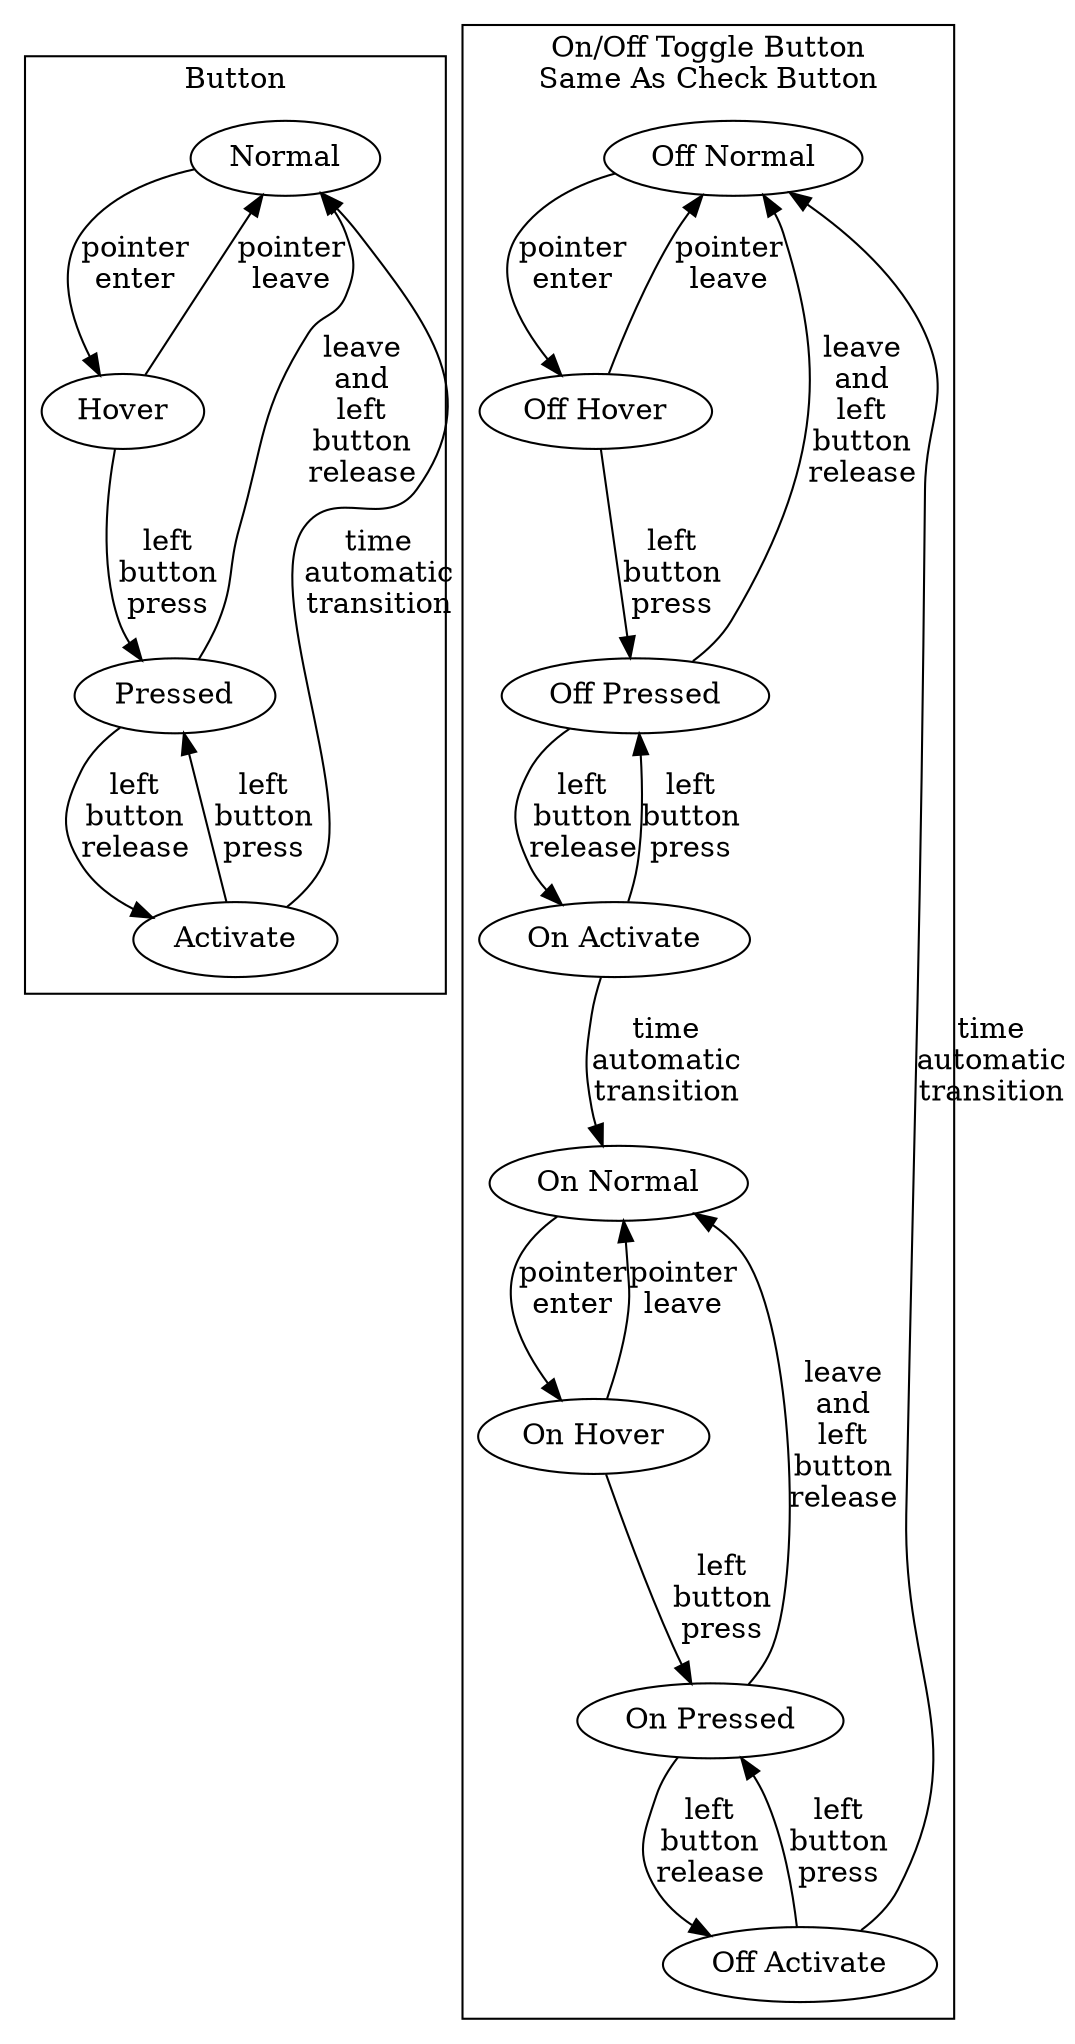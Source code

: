 // Run in a bash shell:
//
//  %  display buttonState.dot
//
// The program "display" is from the graphviz software package.
//
// One could imagine a button with more (or less) states than this.
// We just chose to have these states for the libpanels button and
// libpanels toggle button.

digraph Button {

   subgraph cluster_button {
        Normal -> Hover [ label="pointer\nenter" ];
        Hover -> Pressed [ label="left\nbutton\npress"];
        Hover -> Normal [ label="pointer\nleave"];
        Pressed -> Activate [ label="left\nbutton\nrelease"];
        Pressed -> Normal [ label="leave\nand\nleft\nbutton\nrelease"];
        Activate -> Normal [ label="time\nautomatic\ntransition"];
        Activate -> Pressed [ label="left\nbutton\npress"];
        labelloc="t";
        label="Button";
    }

    subgraph cluster_toggle_button {
        "Off Normal" -> "Off Hover" [ label="pointer\nenter" ];
        "Off Hover" -> "Off Pressed" [ label="left\nbutton\npress"];
        "Off Hover" -> "Off Normal" [ label="pointer\nleave"];
        "Off Pressed" -> "On Activate" [ label="left\nbutton\nrelease"];
        "Off Pressed" -> "Off Normal" [ label="leave\nand\nleft\nbutton\nrelease"];
        "On Activate" -> "On Normal" [ label="time\nautomatic\ntransition"];
        "On Activate" -> "Off Pressed" [ label="left\nbutton\npress"];
        "On Normal" -> "On Hover" [ label="pointer\nenter" ];
        "On Hover" -> "On Pressed" [ label="left\nbutton\npress"];
        "On Hover" -> "On Normal" [ label="pointer\nleave"];
        "On Pressed" -> "Off Activate" [ label="left\nbutton\nrelease"];
        "Off Activate" -> "Off Normal" [ label="time\nautomatic\ntransition"];
        "Off Activate" -> "On Pressed" [ label="left\nbutton\npress"];
        "On Pressed" -> "On Normal" [ label="leave\nand\nleft\nbutton\nrelease"];
        labelloc="t";
        label="On/Off Toggle Button\nSame As Check Button";
    }
}
